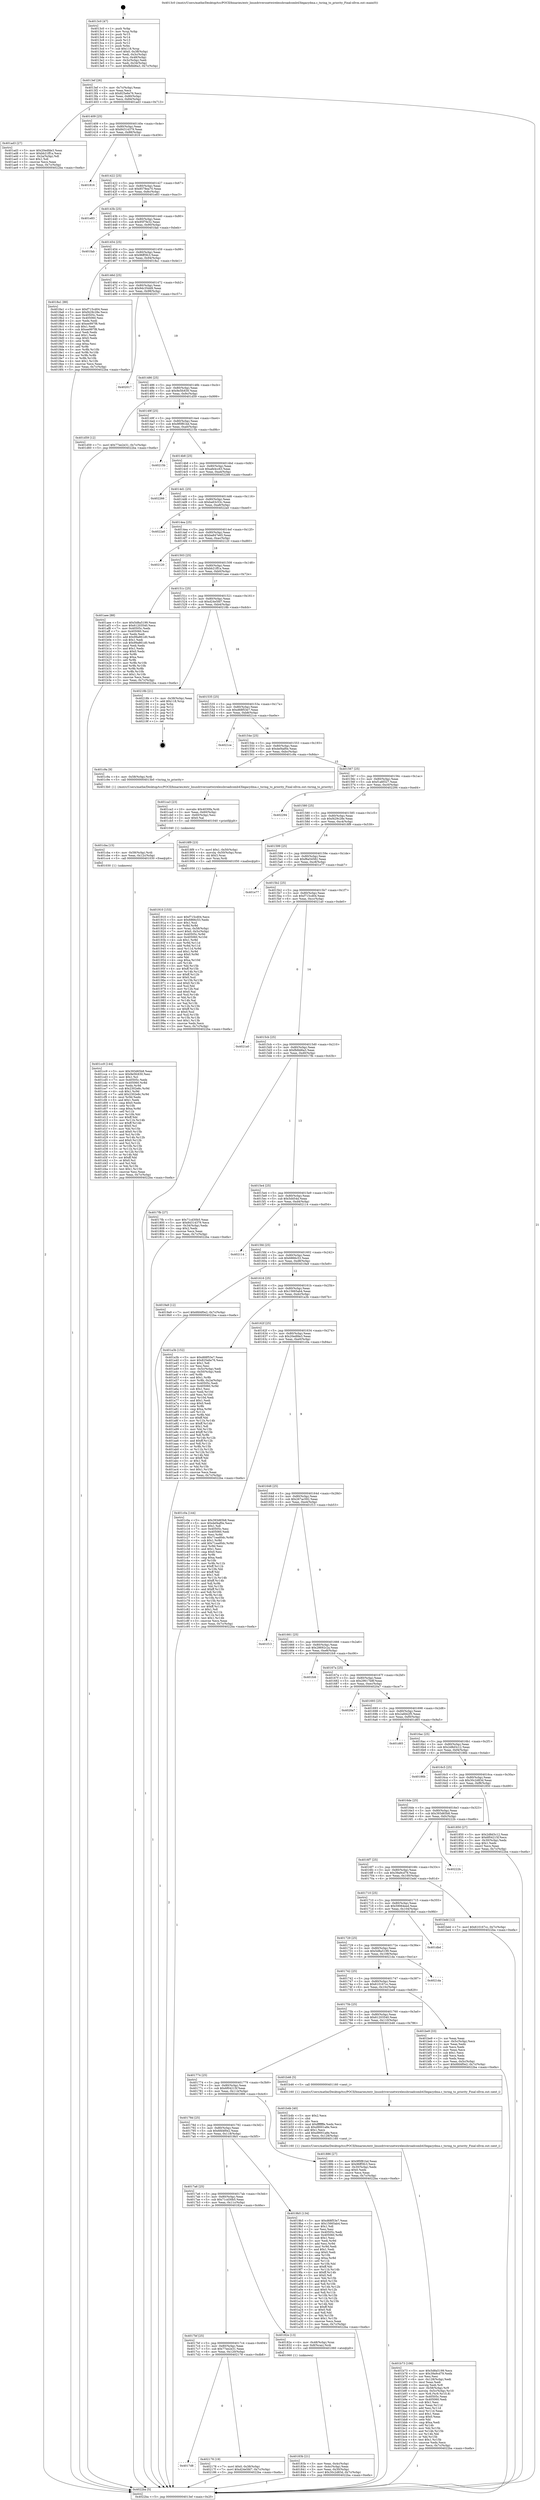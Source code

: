 digraph "0x4013c0" {
  label = "0x4013c0 (/mnt/c/Users/mathe/Desktop/tcc/POCII/binaries/extr_linuxdriversnetwirelessbroadcomb43legacydma.c_txring_to_priority_Final-ollvm.out::main(0))"
  labelloc = "t"
  node[shape=record]

  Entry [label="",width=0.3,height=0.3,shape=circle,fillcolor=black,style=filled]
  "0x4013ef" [label="{
     0x4013ef [26]\l
     | [instrs]\l
     &nbsp;&nbsp;0x4013ef \<+3\>: mov -0x7c(%rbp),%eax\l
     &nbsp;&nbsp;0x4013f2 \<+2\>: mov %eax,%ecx\l
     &nbsp;&nbsp;0x4013f4 \<+6\>: sub $0x825e6e76,%ecx\l
     &nbsp;&nbsp;0x4013fa \<+3\>: mov %eax,-0x80(%rbp)\l
     &nbsp;&nbsp;0x4013fd \<+6\>: mov %ecx,-0x84(%rbp)\l
     &nbsp;&nbsp;0x401403 \<+6\>: je 0000000000401ad3 \<main+0x713\>\l
  }"]
  "0x401ad3" [label="{
     0x401ad3 [27]\l
     | [instrs]\l
     &nbsp;&nbsp;0x401ad3 \<+5\>: mov $0x20edfde3,%eax\l
     &nbsp;&nbsp;0x401ad8 \<+5\>: mov $0xbb21ff1a,%ecx\l
     &nbsp;&nbsp;0x401add \<+3\>: mov -0x2a(%rbp),%dl\l
     &nbsp;&nbsp;0x401ae0 \<+3\>: test $0x1,%dl\l
     &nbsp;&nbsp;0x401ae3 \<+3\>: cmovne %ecx,%eax\l
     &nbsp;&nbsp;0x401ae6 \<+3\>: mov %eax,-0x7c(%rbp)\l
     &nbsp;&nbsp;0x401ae9 \<+5\>: jmp 00000000004022ba \<main+0xefa\>\l
  }"]
  "0x401409" [label="{
     0x401409 [25]\l
     | [instrs]\l
     &nbsp;&nbsp;0x401409 \<+5\>: jmp 000000000040140e \<main+0x4e\>\l
     &nbsp;&nbsp;0x40140e \<+3\>: mov -0x80(%rbp),%eax\l
     &nbsp;&nbsp;0x401411 \<+5\>: sub $0x84314379,%eax\l
     &nbsp;&nbsp;0x401416 \<+6\>: mov %eax,-0x88(%rbp)\l
     &nbsp;&nbsp;0x40141c \<+6\>: je 0000000000401816 \<main+0x456\>\l
  }"]
  Exit [label="",width=0.3,height=0.3,shape=circle,fillcolor=black,style=filled,peripheries=2]
  "0x401816" [label="{
     0x401816\l
  }", style=dashed]
  "0x401422" [label="{
     0x401422 [25]\l
     | [instrs]\l
     &nbsp;&nbsp;0x401422 \<+5\>: jmp 0000000000401427 \<main+0x67\>\l
     &nbsp;&nbsp;0x401427 \<+3\>: mov -0x80(%rbp),%eax\l
     &nbsp;&nbsp;0x40142a \<+5\>: sub $0x8578ea70,%eax\l
     &nbsp;&nbsp;0x40142f \<+6\>: mov %eax,-0x8c(%rbp)\l
     &nbsp;&nbsp;0x401435 \<+6\>: je 0000000000401e83 \<main+0xac3\>\l
  }"]
  "0x4017d8" [label="{
     0x4017d8\l
  }", style=dashed]
  "0x401e83" [label="{
     0x401e83\l
  }", style=dashed]
  "0x40143b" [label="{
     0x40143b [25]\l
     | [instrs]\l
     &nbsp;&nbsp;0x40143b \<+5\>: jmp 0000000000401440 \<main+0x80\>\l
     &nbsp;&nbsp;0x401440 \<+3\>: mov -0x80(%rbp),%eax\l
     &nbsp;&nbsp;0x401443 \<+5\>: sub $0x95f7fe32,%eax\l
     &nbsp;&nbsp;0x401448 \<+6\>: mov %eax,-0x90(%rbp)\l
     &nbsp;&nbsp;0x40144e \<+6\>: je 0000000000401fab \<main+0xbeb\>\l
  }"]
  "0x402178" [label="{
     0x402178 [19]\l
     | [instrs]\l
     &nbsp;&nbsp;0x402178 \<+7\>: movl $0x0,-0x38(%rbp)\l
     &nbsp;&nbsp;0x40217f \<+7\>: movl $0xd24e5fd7,-0x7c(%rbp)\l
     &nbsp;&nbsp;0x402186 \<+5\>: jmp 00000000004022ba \<main+0xefa\>\l
  }"]
  "0x401fab" [label="{
     0x401fab\l
  }", style=dashed]
  "0x401454" [label="{
     0x401454 [25]\l
     | [instrs]\l
     &nbsp;&nbsp;0x401454 \<+5\>: jmp 0000000000401459 \<main+0x99\>\l
     &nbsp;&nbsp;0x401459 \<+3\>: mov -0x80(%rbp),%eax\l
     &nbsp;&nbsp;0x40145c \<+5\>: sub $0x96ff3fc3,%eax\l
     &nbsp;&nbsp;0x401461 \<+6\>: mov %eax,-0x94(%rbp)\l
     &nbsp;&nbsp;0x401467 \<+6\>: je 00000000004018a1 \<main+0x4e1\>\l
  }"]
  "0x401cc9" [label="{
     0x401cc9 [144]\l
     | [instrs]\l
     &nbsp;&nbsp;0x401cc9 \<+5\>: mov $0x393d65b8,%eax\l
     &nbsp;&nbsp;0x401cce \<+5\>: mov $0x9e5fc630,%esi\l
     &nbsp;&nbsp;0x401cd3 \<+2\>: mov $0x1,%cl\l
     &nbsp;&nbsp;0x401cd5 \<+7\>: mov 0x40505c,%edx\l
     &nbsp;&nbsp;0x401cdc \<+8\>: mov 0x405060,%r8d\l
     &nbsp;&nbsp;0x401ce4 \<+3\>: mov %edx,%r9d\l
     &nbsp;&nbsp;0x401ce7 \<+7\>: sub $0x2302e8c,%r9d\l
     &nbsp;&nbsp;0x401cee \<+4\>: sub $0x1,%r9d\l
     &nbsp;&nbsp;0x401cf2 \<+7\>: add $0x2302e8c,%r9d\l
     &nbsp;&nbsp;0x401cf9 \<+4\>: imul %r9d,%edx\l
     &nbsp;&nbsp;0x401cfd \<+3\>: and $0x1,%edx\l
     &nbsp;&nbsp;0x401d00 \<+3\>: cmp $0x0,%edx\l
     &nbsp;&nbsp;0x401d03 \<+4\>: sete %r10b\l
     &nbsp;&nbsp;0x401d07 \<+4\>: cmp $0xa,%r8d\l
     &nbsp;&nbsp;0x401d0b \<+4\>: setl %r11b\l
     &nbsp;&nbsp;0x401d0f \<+3\>: mov %r10b,%bl\l
     &nbsp;&nbsp;0x401d12 \<+3\>: xor $0xff,%bl\l
     &nbsp;&nbsp;0x401d15 \<+3\>: mov %r11b,%r14b\l
     &nbsp;&nbsp;0x401d18 \<+4\>: xor $0xff,%r14b\l
     &nbsp;&nbsp;0x401d1c \<+3\>: xor $0x0,%cl\l
     &nbsp;&nbsp;0x401d1f \<+3\>: mov %bl,%r15b\l
     &nbsp;&nbsp;0x401d22 \<+4\>: and $0x0,%r15b\l
     &nbsp;&nbsp;0x401d26 \<+3\>: and %cl,%r10b\l
     &nbsp;&nbsp;0x401d29 \<+3\>: mov %r14b,%r12b\l
     &nbsp;&nbsp;0x401d2c \<+4\>: and $0x0,%r12b\l
     &nbsp;&nbsp;0x401d30 \<+3\>: and %cl,%r11b\l
     &nbsp;&nbsp;0x401d33 \<+3\>: or %r10b,%r15b\l
     &nbsp;&nbsp;0x401d36 \<+3\>: or %r11b,%r12b\l
     &nbsp;&nbsp;0x401d39 \<+3\>: xor %r12b,%r15b\l
     &nbsp;&nbsp;0x401d3c \<+3\>: or %r14b,%bl\l
     &nbsp;&nbsp;0x401d3f \<+3\>: xor $0xff,%bl\l
     &nbsp;&nbsp;0x401d42 \<+3\>: or $0x0,%cl\l
     &nbsp;&nbsp;0x401d45 \<+2\>: and %cl,%bl\l
     &nbsp;&nbsp;0x401d47 \<+3\>: or %bl,%r15b\l
     &nbsp;&nbsp;0x401d4a \<+4\>: test $0x1,%r15b\l
     &nbsp;&nbsp;0x401d4e \<+3\>: cmovne %esi,%eax\l
     &nbsp;&nbsp;0x401d51 \<+3\>: mov %eax,-0x7c(%rbp)\l
     &nbsp;&nbsp;0x401d54 \<+5\>: jmp 00000000004022ba \<main+0xefa\>\l
  }"]
  "0x4018a1" [label="{
     0x4018a1 [88]\l
     | [instrs]\l
     &nbsp;&nbsp;0x4018a1 \<+5\>: mov $0xf715cd04,%eax\l
     &nbsp;&nbsp;0x4018a6 \<+5\>: mov $0xf429c28e,%ecx\l
     &nbsp;&nbsp;0x4018ab \<+7\>: mov 0x40505c,%edx\l
     &nbsp;&nbsp;0x4018b2 \<+7\>: mov 0x405060,%esi\l
     &nbsp;&nbsp;0x4018b9 \<+2\>: mov %edx,%edi\l
     &nbsp;&nbsp;0x4018bb \<+6\>: add $0xee997f8,%edi\l
     &nbsp;&nbsp;0x4018c1 \<+3\>: sub $0x1,%edi\l
     &nbsp;&nbsp;0x4018c4 \<+6\>: sub $0xee997f8,%edi\l
     &nbsp;&nbsp;0x4018ca \<+3\>: imul %edi,%edx\l
     &nbsp;&nbsp;0x4018cd \<+3\>: and $0x1,%edx\l
     &nbsp;&nbsp;0x4018d0 \<+3\>: cmp $0x0,%edx\l
     &nbsp;&nbsp;0x4018d3 \<+4\>: sete %r8b\l
     &nbsp;&nbsp;0x4018d7 \<+3\>: cmp $0xa,%esi\l
     &nbsp;&nbsp;0x4018da \<+4\>: setl %r9b\l
     &nbsp;&nbsp;0x4018de \<+3\>: mov %r8b,%r10b\l
     &nbsp;&nbsp;0x4018e1 \<+3\>: and %r9b,%r10b\l
     &nbsp;&nbsp;0x4018e4 \<+3\>: xor %r9b,%r8b\l
     &nbsp;&nbsp;0x4018e7 \<+3\>: or %r8b,%r10b\l
     &nbsp;&nbsp;0x4018ea \<+4\>: test $0x1,%r10b\l
     &nbsp;&nbsp;0x4018ee \<+3\>: cmovne %ecx,%eax\l
     &nbsp;&nbsp;0x4018f1 \<+3\>: mov %eax,-0x7c(%rbp)\l
     &nbsp;&nbsp;0x4018f4 \<+5\>: jmp 00000000004022ba \<main+0xefa\>\l
  }"]
  "0x40146d" [label="{
     0x40146d [25]\l
     | [instrs]\l
     &nbsp;&nbsp;0x40146d \<+5\>: jmp 0000000000401472 \<main+0xb2\>\l
     &nbsp;&nbsp;0x401472 \<+3\>: mov -0x80(%rbp),%eax\l
     &nbsp;&nbsp;0x401475 \<+5\>: sub $0x9dc35dd9,%eax\l
     &nbsp;&nbsp;0x40147a \<+6\>: mov %eax,-0x98(%rbp)\l
     &nbsp;&nbsp;0x401480 \<+6\>: je 0000000000402017 \<main+0xc57\>\l
  }"]
  "0x401cba" [label="{
     0x401cba [15]\l
     | [instrs]\l
     &nbsp;&nbsp;0x401cba \<+4\>: mov -0x58(%rbp),%rdi\l
     &nbsp;&nbsp;0x401cbe \<+6\>: mov %eax,-0x12c(%rbp)\l
     &nbsp;&nbsp;0x401cc4 \<+5\>: call 0000000000401030 \<free@plt\>\l
     | [calls]\l
     &nbsp;&nbsp;0x401030 \{1\} (unknown)\l
  }"]
  "0x402017" [label="{
     0x402017\l
  }", style=dashed]
  "0x401486" [label="{
     0x401486 [25]\l
     | [instrs]\l
     &nbsp;&nbsp;0x401486 \<+5\>: jmp 000000000040148b \<main+0xcb\>\l
     &nbsp;&nbsp;0x40148b \<+3\>: mov -0x80(%rbp),%eax\l
     &nbsp;&nbsp;0x40148e \<+5\>: sub $0x9e5fc630,%eax\l
     &nbsp;&nbsp;0x401493 \<+6\>: mov %eax,-0x9c(%rbp)\l
     &nbsp;&nbsp;0x401499 \<+6\>: je 0000000000401d59 \<main+0x999\>\l
  }"]
  "0x401ca3" [label="{
     0x401ca3 [23]\l
     | [instrs]\l
     &nbsp;&nbsp;0x401ca3 \<+10\>: movabs $0x4030fa,%rdi\l
     &nbsp;&nbsp;0x401cad \<+3\>: mov %eax,-0x60(%rbp)\l
     &nbsp;&nbsp;0x401cb0 \<+3\>: mov -0x60(%rbp),%esi\l
     &nbsp;&nbsp;0x401cb3 \<+2\>: mov $0x0,%al\l
     &nbsp;&nbsp;0x401cb5 \<+5\>: call 0000000000401040 \<printf@plt\>\l
     | [calls]\l
     &nbsp;&nbsp;0x401040 \{1\} (unknown)\l
  }"]
  "0x401d59" [label="{
     0x401d59 [12]\l
     | [instrs]\l
     &nbsp;&nbsp;0x401d59 \<+7\>: movl $0x77ee2e31,-0x7c(%rbp)\l
     &nbsp;&nbsp;0x401d60 \<+5\>: jmp 00000000004022ba \<main+0xefa\>\l
  }"]
  "0x40149f" [label="{
     0x40149f [25]\l
     | [instrs]\l
     &nbsp;&nbsp;0x40149f \<+5\>: jmp 00000000004014a4 \<main+0xe4\>\l
     &nbsp;&nbsp;0x4014a4 \<+3\>: mov -0x80(%rbp),%eax\l
     &nbsp;&nbsp;0x4014a7 \<+5\>: sub $0x9f0f81bd,%eax\l
     &nbsp;&nbsp;0x4014ac \<+6\>: mov %eax,-0xa0(%rbp)\l
     &nbsp;&nbsp;0x4014b2 \<+6\>: je 000000000040215b \<main+0xd9b\>\l
  }"]
  "0x401b73" [label="{
     0x401b73 [106]\l
     | [instrs]\l
     &nbsp;&nbsp;0x401b73 \<+5\>: mov $0x5d8a5199,%ecx\l
     &nbsp;&nbsp;0x401b78 \<+5\>: mov $0x39a9cd79,%edx\l
     &nbsp;&nbsp;0x401b7d \<+2\>: xor %esi,%esi\l
     &nbsp;&nbsp;0x401b7f \<+6\>: mov -0x128(%rbp),%edi\l
     &nbsp;&nbsp;0x401b85 \<+3\>: imul %eax,%edi\l
     &nbsp;&nbsp;0x401b88 \<+3\>: movslq %edi,%r8\l
     &nbsp;&nbsp;0x401b8b \<+4\>: mov -0x58(%rbp),%r9\l
     &nbsp;&nbsp;0x401b8f \<+4\>: movslq -0x5c(%rbp),%r10\l
     &nbsp;&nbsp;0x401b93 \<+4\>: mov %r8,(%r9,%r10,8)\l
     &nbsp;&nbsp;0x401b97 \<+7\>: mov 0x40505c,%eax\l
     &nbsp;&nbsp;0x401b9e \<+7\>: mov 0x405060,%edi\l
     &nbsp;&nbsp;0x401ba5 \<+3\>: sub $0x1,%esi\l
     &nbsp;&nbsp;0x401ba8 \<+3\>: mov %eax,%r11d\l
     &nbsp;&nbsp;0x401bab \<+3\>: add %esi,%r11d\l
     &nbsp;&nbsp;0x401bae \<+4\>: imul %r11d,%eax\l
     &nbsp;&nbsp;0x401bb2 \<+3\>: and $0x1,%eax\l
     &nbsp;&nbsp;0x401bb5 \<+3\>: cmp $0x0,%eax\l
     &nbsp;&nbsp;0x401bb8 \<+3\>: sete %bl\l
     &nbsp;&nbsp;0x401bbb \<+3\>: cmp $0xa,%edi\l
     &nbsp;&nbsp;0x401bbe \<+4\>: setl %r14b\l
     &nbsp;&nbsp;0x401bc2 \<+3\>: mov %bl,%r15b\l
     &nbsp;&nbsp;0x401bc5 \<+3\>: and %r14b,%r15b\l
     &nbsp;&nbsp;0x401bc8 \<+3\>: xor %r14b,%bl\l
     &nbsp;&nbsp;0x401bcb \<+3\>: or %bl,%r15b\l
     &nbsp;&nbsp;0x401bce \<+4\>: test $0x1,%r15b\l
     &nbsp;&nbsp;0x401bd2 \<+3\>: cmovne %edx,%ecx\l
     &nbsp;&nbsp;0x401bd5 \<+3\>: mov %ecx,-0x7c(%rbp)\l
     &nbsp;&nbsp;0x401bd8 \<+5\>: jmp 00000000004022ba \<main+0xefa\>\l
  }"]
  "0x40215b" [label="{
     0x40215b\l
  }", style=dashed]
  "0x4014b8" [label="{
     0x4014b8 [25]\l
     | [instrs]\l
     &nbsp;&nbsp;0x4014b8 \<+5\>: jmp 00000000004014bd \<main+0xfd\>\l
     &nbsp;&nbsp;0x4014bd \<+3\>: mov -0x80(%rbp),%eax\l
     &nbsp;&nbsp;0x4014c0 \<+5\>: sub $0xafe4cc63,%eax\l
     &nbsp;&nbsp;0x4014c5 \<+6\>: mov %eax,-0xa4(%rbp)\l
     &nbsp;&nbsp;0x4014cb \<+6\>: je 0000000000402266 \<main+0xea6\>\l
  }"]
  "0x401b4b" [label="{
     0x401b4b [40]\l
     | [instrs]\l
     &nbsp;&nbsp;0x401b4b \<+5\>: mov $0x2,%ecx\l
     &nbsp;&nbsp;0x401b50 \<+1\>: cltd\l
     &nbsp;&nbsp;0x401b51 \<+2\>: idiv %ecx\l
     &nbsp;&nbsp;0x401b53 \<+6\>: imul $0xfffffffe,%edx,%ecx\l
     &nbsp;&nbsp;0x401b59 \<+6\>: sub $0xd9001a8e,%ecx\l
     &nbsp;&nbsp;0x401b5f \<+3\>: add $0x1,%ecx\l
     &nbsp;&nbsp;0x401b62 \<+6\>: add $0xd9001a8e,%ecx\l
     &nbsp;&nbsp;0x401b68 \<+6\>: mov %ecx,-0x128(%rbp)\l
     &nbsp;&nbsp;0x401b6e \<+5\>: call 0000000000401160 \<next_i\>\l
     | [calls]\l
     &nbsp;&nbsp;0x401160 \{1\} (/mnt/c/Users/mathe/Desktop/tcc/POCII/binaries/extr_linuxdriversnetwirelessbroadcomb43legacydma.c_txring_to_priority_Final-ollvm.out::next_i)\l
  }"]
  "0x402266" [label="{
     0x402266\l
  }", style=dashed]
  "0x4014d1" [label="{
     0x4014d1 [25]\l
     | [instrs]\l
     &nbsp;&nbsp;0x4014d1 \<+5\>: jmp 00000000004014d6 \<main+0x116\>\l
     &nbsp;&nbsp;0x4014d6 \<+3\>: mov -0x80(%rbp),%eax\l
     &nbsp;&nbsp;0x4014d9 \<+5\>: sub $0xba63c53c,%eax\l
     &nbsp;&nbsp;0x4014de \<+6\>: mov %eax,-0xa8(%rbp)\l
     &nbsp;&nbsp;0x4014e4 \<+6\>: je 00000000004022a0 \<main+0xee0\>\l
  }"]
  "0x401910" [label="{
     0x401910 [153]\l
     | [instrs]\l
     &nbsp;&nbsp;0x401910 \<+5\>: mov $0xf715cd04,%ecx\l
     &nbsp;&nbsp;0x401915 \<+5\>: mov $0x6866c53,%edx\l
     &nbsp;&nbsp;0x40191a \<+3\>: mov $0x1,%sil\l
     &nbsp;&nbsp;0x40191d \<+3\>: xor %r8d,%r8d\l
     &nbsp;&nbsp;0x401920 \<+4\>: mov %rax,-0x58(%rbp)\l
     &nbsp;&nbsp;0x401924 \<+7\>: movl $0x0,-0x5c(%rbp)\l
     &nbsp;&nbsp;0x40192b \<+8\>: mov 0x40505c,%r9d\l
     &nbsp;&nbsp;0x401933 \<+8\>: mov 0x405060,%r10d\l
     &nbsp;&nbsp;0x40193b \<+4\>: sub $0x1,%r8d\l
     &nbsp;&nbsp;0x40193f \<+3\>: mov %r9d,%r11d\l
     &nbsp;&nbsp;0x401942 \<+3\>: add %r8d,%r11d\l
     &nbsp;&nbsp;0x401945 \<+4\>: imul %r11d,%r9d\l
     &nbsp;&nbsp;0x401949 \<+4\>: and $0x1,%r9d\l
     &nbsp;&nbsp;0x40194d \<+4\>: cmp $0x0,%r9d\l
     &nbsp;&nbsp;0x401951 \<+3\>: sete %bl\l
     &nbsp;&nbsp;0x401954 \<+4\>: cmp $0xa,%r10d\l
     &nbsp;&nbsp;0x401958 \<+4\>: setl %r14b\l
     &nbsp;&nbsp;0x40195c \<+3\>: mov %bl,%r15b\l
     &nbsp;&nbsp;0x40195f \<+4\>: xor $0xff,%r15b\l
     &nbsp;&nbsp;0x401963 \<+3\>: mov %r14b,%r12b\l
     &nbsp;&nbsp;0x401966 \<+4\>: xor $0xff,%r12b\l
     &nbsp;&nbsp;0x40196a \<+4\>: xor $0x0,%sil\l
     &nbsp;&nbsp;0x40196e \<+3\>: mov %r15b,%r13b\l
     &nbsp;&nbsp;0x401971 \<+4\>: and $0x0,%r13b\l
     &nbsp;&nbsp;0x401975 \<+3\>: and %sil,%bl\l
     &nbsp;&nbsp;0x401978 \<+3\>: mov %r12b,%al\l
     &nbsp;&nbsp;0x40197b \<+2\>: and $0x0,%al\l
     &nbsp;&nbsp;0x40197d \<+3\>: and %sil,%r14b\l
     &nbsp;&nbsp;0x401980 \<+3\>: or %bl,%r13b\l
     &nbsp;&nbsp;0x401983 \<+3\>: or %r14b,%al\l
     &nbsp;&nbsp;0x401986 \<+3\>: xor %al,%r13b\l
     &nbsp;&nbsp;0x401989 \<+3\>: or %r12b,%r15b\l
     &nbsp;&nbsp;0x40198c \<+4\>: xor $0xff,%r15b\l
     &nbsp;&nbsp;0x401990 \<+4\>: or $0x0,%sil\l
     &nbsp;&nbsp;0x401994 \<+3\>: and %sil,%r15b\l
     &nbsp;&nbsp;0x401997 \<+3\>: or %r15b,%r13b\l
     &nbsp;&nbsp;0x40199a \<+4\>: test $0x1,%r13b\l
     &nbsp;&nbsp;0x40199e \<+3\>: cmovne %edx,%ecx\l
     &nbsp;&nbsp;0x4019a1 \<+3\>: mov %ecx,-0x7c(%rbp)\l
     &nbsp;&nbsp;0x4019a4 \<+5\>: jmp 00000000004022ba \<main+0xefa\>\l
  }"]
  "0x4022a0" [label="{
     0x4022a0\l
  }", style=dashed]
  "0x4014ea" [label="{
     0x4014ea [25]\l
     | [instrs]\l
     &nbsp;&nbsp;0x4014ea \<+5\>: jmp 00000000004014ef \<main+0x12f\>\l
     &nbsp;&nbsp;0x4014ef \<+3\>: mov -0x80(%rbp),%eax\l
     &nbsp;&nbsp;0x4014f2 \<+5\>: sub $0xba847e65,%eax\l
     &nbsp;&nbsp;0x4014f7 \<+6\>: mov %eax,-0xac(%rbp)\l
     &nbsp;&nbsp;0x4014fd \<+6\>: je 0000000000402120 \<main+0xd60\>\l
  }"]
  "0x40183b" [label="{
     0x40183b [21]\l
     | [instrs]\l
     &nbsp;&nbsp;0x40183b \<+3\>: mov %eax,-0x4c(%rbp)\l
     &nbsp;&nbsp;0x40183e \<+3\>: mov -0x4c(%rbp),%eax\l
     &nbsp;&nbsp;0x401841 \<+3\>: mov %eax,-0x30(%rbp)\l
     &nbsp;&nbsp;0x401844 \<+7\>: movl $0x30c2d83d,-0x7c(%rbp)\l
     &nbsp;&nbsp;0x40184b \<+5\>: jmp 00000000004022ba \<main+0xefa\>\l
  }"]
  "0x402120" [label="{
     0x402120\l
  }", style=dashed]
  "0x401503" [label="{
     0x401503 [25]\l
     | [instrs]\l
     &nbsp;&nbsp;0x401503 \<+5\>: jmp 0000000000401508 \<main+0x148\>\l
     &nbsp;&nbsp;0x401508 \<+3\>: mov -0x80(%rbp),%eax\l
     &nbsp;&nbsp;0x40150b \<+5\>: sub $0xbb21ff1a,%eax\l
     &nbsp;&nbsp;0x401510 \<+6\>: mov %eax,-0xb0(%rbp)\l
     &nbsp;&nbsp;0x401516 \<+6\>: je 0000000000401aee \<main+0x72e\>\l
  }"]
  "0x4017bf" [label="{
     0x4017bf [25]\l
     | [instrs]\l
     &nbsp;&nbsp;0x4017bf \<+5\>: jmp 00000000004017c4 \<main+0x404\>\l
     &nbsp;&nbsp;0x4017c4 \<+3\>: mov -0x80(%rbp),%eax\l
     &nbsp;&nbsp;0x4017c7 \<+5\>: sub $0x77ee2e31,%eax\l
     &nbsp;&nbsp;0x4017cc \<+6\>: mov %eax,-0x120(%rbp)\l
     &nbsp;&nbsp;0x4017d2 \<+6\>: je 0000000000402178 \<main+0xdb8\>\l
  }"]
  "0x401aee" [label="{
     0x401aee [88]\l
     | [instrs]\l
     &nbsp;&nbsp;0x401aee \<+5\>: mov $0x5d8a5199,%eax\l
     &nbsp;&nbsp;0x401af3 \<+5\>: mov $0x61203540,%ecx\l
     &nbsp;&nbsp;0x401af8 \<+7\>: mov 0x40505c,%edx\l
     &nbsp;&nbsp;0x401aff \<+7\>: mov 0x405060,%esi\l
     &nbsp;&nbsp;0x401b06 \<+2\>: mov %edx,%edi\l
     &nbsp;&nbsp;0x401b08 \<+6\>: add $0x99a861d0,%edi\l
     &nbsp;&nbsp;0x401b0e \<+3\>: sub $0x1,%edi\l
     &nbsp;&nbsp;0x401b11 \<+6\>: sub $0x99a861d0,%edi\l
     &nbsp;&nbsp;0x401b17 \<+3\>: imul %edi,%edx\l
     &nbsp;&nbsp;0x401b1a \<+3\>: and $0x1,%edx\l
     &nbsp;&nbsp;0x401b1d \<+3\>: cmp $0x0,%edx\l
     &nbsp;&nbsp;0x401b20 \<+4\>: sete %r8b\l
     &nbsp;&nbsp;0x401b24 \<+3\>: cmp $0xa,%esi\l
     &nbsp;&nbsp;0x401b27 \<+4\>: setl %r9b\l
     &nbsp;&nbsp;0x401b2b \<+3\>: mov %r8b,%r10b\l
     &nbsp;&nbsp;0x401b2e \<+3\>: and %r9b,%r10b\l
     &nbsp;&nbsp;0x401b31 \<+3\>: xor %r9b,%r8b\l
     &nbsp;&nbsp;0x401b34 \<+3\>: or %r8b,%r10b\l
     &nbsp;&nbsp;0x401b37 \<+4\>: test $0x1,%r10b\l
     &nbsp;&nbsp;0x401b3b \<+3\>: cmovne %ecx,%eax\l
     &nbsp;&nbsp;0x401b3e \<+3\>: mov %eax,-0x7c(%rbp)\l
     &nbsp;&nbsp;0x401b41 \<+5\>: jmp 00000000004022ba \<main+0xefa\>\l
  }"]
  "0x40151c" [label="{
     0x40151c [25]\l
     | [instrs]\l
     &nbsp;&nbsp;0x40151c \<+5\>: jmp 0000000000401521 \<main+0x161\>\l
     &nbsp;&nbsp;0x401521 \<+3\>: mov -0x80(%rbp),%eax\l
     &nbsp;&nbsp;0x401524 \<+5\>: sub $0xd24e5fd7,%eax\l
     &nbsp;&nbsp;0x401529 \<+6\>: mov %eax,-0xb4(%rbp)\l
     &nbsp;&nbsp;0x40152f \<+6\>: je 000000000040218b \<main+0xdcb\>\l
  }"]
  "0x40182e" [label="{
     0x40182e [13]\l
     | [instrs]\l
     &nbsp;&nbsp;0x40182e \<+4\>: mov -0x48(%rbp),%rax\l
     &nbsp;&nbsp;0x401832 \<+4\>: mov 0x8(%rax),%rdi\l
     &nbsp;&nbsp;0x401836 \<+5\>: call 0000000000401060 \<atoi@plt\>\l
     | [calls]\l
     &nbsp;&nbsp;0x401060 \{1\} (unknown)\l
  }"]
  "0x40218b" [label="{
     0x40218b [21]\l
     | [instrs]\l
     &nbsp;&nbsp;0x40218b \<+3\>: mov -0x38(%rbp),%eax\l
     &nbsp;&nbsp;0x40218e \<+7\>: add $0x118,%rsp\l
     &nbsp;&nbsp;0x402195 \<+1\>: pop %rbx\l
     &nbsp;&nbsp;0x402196 \<+2\>: pop %r12\l
     &nbsp;&nbsp;0x402198 \<+2\>: pop %r13\l
     &nbsp;&nbsp;0x40219a \<+2\>: pop %r14\l
     &nbsp;&nbsp;0x40219c \<+2\>: pop %r15\l
     &nbsp;&nbsp;0x40219e \<+1\>: pop %rbp\l
     &nbsp;&nbsp;0x40219f \<+1\>: ret\l
  }"]
  "0x401535" [label="{
     0x401535 [25]\l
     | [instrs]\l
     &nbsp;&nbsp;0x401535 \<+5\>: jmp 000000000040153a \<main+0x17a\>\l
     &nbsp;&nbsp;0x40153a \<+3\>: mov -0x80(%rbp),%eax\l
     &nbsp;&nbsp;0x40153d \<+5\>: sub $0xd68f53e7,%eax\l
     &nbsp;&nbsp;0x401542 \<+6\>: mov %eax,-0xb8(%rbp)\l
     &nbsp;&nbsp;0x401548 \<+6\>: je 00000000004021ce \<main+0xe0e\>\l
  }"]
  "0x4017a6" [label="{
     0x4017a6 [25]\l
     | [instrs]\l
     &nbsp;&nbsp;0x4017a6 \<+5\>: jmp 00000000004017ab \<main+0x3eb\>\l
     &nbsp;&nbsp;0x4017ab \<+3\>: mov -0x80(%rbp),%eax\l
     &nbsp;&nbsp;0x4017ae \<+5\>: sub $0x71cd30b5,%eax\l
     &nbsp;&nbsp;0x4017b3 \<+6\>: mov %eax,-0x11c(%rbp)\l
     &nbsp;&nbsp;0x4017b9 \<+6\>: je 000000000040182e \<main+0x46e\>\l
  }"]
  "0x4021ce" [label="{
     0x4021ce\l
  }", style=dashed]
  "0x40154e" [label="{
     0x40154e [25]\l
     | [instrs]\l
     &nbsp;&nbsp;0x40154e \<+5\>: jmp 0000000000401553 \<main+0x193\>\l
     &nbsp;&nbsp;0x401553 \<+3\>: mov -0x80(%rbp),%eax\l
     &nbsp;&nbsp;0x401556 \<+5\>: sub $0xdef4af0e,%eax\l
     &nbsp;&nbsp;0x40155b \<+6\>: mov %eax,-0xbc(%rbp)\l
     &nbsp;&nbsp;0x401561 \<+6\>: je 0000000000401c9a \<main+0x8da\>\l
  }"]
  "0x4019b5" [label="{
     0x4019b5 [134]\l
     | [instrs]\l
     &nbsp;&nbsp;0x4019b5 \<+5\>: mov $0xd68f53e7,%eax\l
     &nbsp;&nbsp;0x4019ba \<+5\>: mov $0x15665ab4,%ecx\l
     &nbsp;&nbsp;0x4019bf \<+2\>: mov $0x1,%dl\l
     &nbsp;&nbsp;0x4019c1 \<+2\>: xor %esi,%esi\l
     &nbsp;&nbsp;0x4019c3 \<+7\>: mov 0x40505c,%edi\l
     &nbsp;&nbsp;0x4019ca \<+8\>: mov 0x405060,%r8d\l
     &nbsp;&nbsp;0x4019d2 \<+3\>: sub $0x1,%esi\l
     &nbsp;&nbsp;0x4019d5 \<+3\>: mov %edi,%r9d\l
     &nbsp;&nbsp;0x4019d8 \<+3\>: add %esi,%r9d\l
     &nbsp;&nbsp;0x4019db \<+4\>: imul %r9d,%edi\l
     &nbsp;&nbsp;0x4019df \<+3\>: and $0x1,%edi\l
     &nbsp;&nbsp;0x4019e2 \<+3\>: cmp $0x0,%edi\l
     &nbsp;&nbsp;0x4019e5 \<+4\>: sete %r10b\l
     &nbsp;&nbsp;0x4019e9 \<+4\>: cmp $0xa,%r8d\l
     &nbsp;&nbsp;0x4019ed \<+4\>: setl %r11b\l
     &nbsp;&nbsp;0x4019f1 \<+3\>: mov %r10b,%bl\l
     &nbsp;&nbsp;0x4019f4 \<+3\>: xor $0xff,%bl\l
     &nbsp;&nbsp;0x4019f7 \<+3\>: mov %r11b,%r14b\l
     &nbsp;&nbsp;0x4019fa \<+4\>: xor $0xff,%r14b\l
     &nbsp;&nbsp;0x4019fe \<+3\>: xor $0x0,%dl\l
     &nbsp;&nbsp;0x401a01 \<+3\>: mov %bl,%r15b\l
     &nbsp;&nbsp;0x401a04 \<+4\>: and $0x0,%r15b\l
     &nbsp;&nbsp;0x401a08 \<+3\>: and %dl,%r10b\l
     &nbsp;&nbsp;0x401a0b \<+3\>: mov %r14b,%r12b\l
     &nbsp;&nbsp;0x401a0e \<+4\>: and $0x0,%r12b\l
     &nbsp;&nbsp;0x401a12 \<+3\>: and %dl,%r11b\l
     &nbsp;&nbsp;0x401a15 \<+3\>: or %r10b,%r15b\l
     &nbsp;&nbsp;0x401a18 \<+3\>: or %r11b,%r12b\l
     &nbsp;&nbsp;0x401a1b \<+3\>: xor %r12b,%r15b\l
     &nbsp;&nbsp;0x401a1e \<+3\>: or %r14b,%bl\l
     &nbsp;&nbsp;0x401a21 \<+3\>: xor $0xff,%bl\l
     &nbsp;&nbsp;0x401a24 \<+3\>: or $0x0,%dl\l
     &nbsp;&nbsp;0x401a27 \<+2\>: and %dl,%bl\l
     &nbsp;&nbsp;0x401a29 \<+3\>: or %bl,%r15b\l
     &nbsp;&nbsp;0x401a2c \<+4\>: test $0x1,%r15b\l
     &nbsp;&nbsp;0x401a30 \<+3\>: cmovne %ecx,%eax\l
     &nbsp;&nbsp;0x401a33 \<+3\>: mov %eax,-0x7c(%rbp)\l
     &nbsp;&nbsp;0x401a36 \<+5\>: jmp 00000000004022ba \<main+0xefa\>\l
  }"]
  "0x401c9a" [label="{
     0x401c9a [9]\l
     | [instrs]\l
     &nbsp;&nbsp;0x401c9a \<+4\>: mov -0x58(%rbp),%rdi\l
     &nbsp;&nbsp;0x401c9e \<+5\>: call 00000000004013b0 \<txring_to_priority\>\l
     | [calls]\l
     &nbsp;&nbsp;0x4013b0 \{1\} (/mnt/c/Users/mathe/Desktop/tcc/POCII/binaries/extr_linuxdriversnetwirelessbroadcomb43legacydma.c_txring_to_priority_Final-ollvm.out::txring_to_priority)\l
  }"]
  "0x401567" [label="{
     0x401567 [25]\l
     | [instrs]\l
     &nbsp;&nbsp;0x401567 \<+5\>: jmp 000000000040156c \<main+0x1ac\>\l
     &nbsp;&nbsp;0x40156c \<+3\>: mov -0x80(%rbp),%eax\l
     &nbsp;&nbsp;0x40156f \<+5\>: sub $0xf1a6f327,%eax\l
     &nbsp;&nbsp;0x401574 \<+6\>: mov %eax,-0xc0(%rbp)\l
     &nbsp;&nbsp;0x40157a \<+6\>: je 0000000000402294 \<main+0xed4\>\l
  }"]
  "0x40178d" [label="{
     0x40178d [25]\l
     | [instrs]\l
     &nbsp;&nbsp;0x40178d \<+5\>: jmp 0000000000401792 \<main+0x3d2\>\l
     &nbsp;&nbsp;0x401792 \<+3\>: mov -0x80(%rbp),%eax\l
     &nbsp;&nbsp;0x401795 \<+5\>: sub $0x6fd4f0e2,%eax\l
     &nbsp;&nbsp;0x40179a \<+6\>: mov %eax,-0x118(%rbp)\l
     &nbsp;&nbsp;0x4017a0 \<+6\>: je 00000000004019b5 \<main+0x5f5\>\l
  }"]
  "0x402294" [label="{
     0x402294\l
  }", style=dashed]
  "0x401580" [label="{
     0x401580 [25]\l
     | [instrs]\l
     &nbsp;&nbsp;0x401580 \<+5\>: jmp 0000000000401585 \<main+0x1c5\>\l
     &nbsp;&nbsp;0x401585 \<+3\>: mov -0x80(%rbp),%eax\l
     &nbsp;&nbsp;0x401588 \<+5\>: sub $0xf429c28e,%eax\l
     &nbsp;&nbsp;0x40158d \<+6\>: mov %eax,-0xc4(%rbp)\l
     &nbsp;&nbsp;0x401593 \<+6\>: je 00000000004018f9 \<main+0x539\>\l
  }"]
  "0x401886" [label="{
     0x401886 [27]\l
     | [instrs]\l
     &nbsp;&nbsp;0x401886 \<+5\>: mov $0x9f0f81bd,%eax\l
     &nbsp;&nbsp;0x40188b \<+5\>: mov $0x96ff3fc3,%ecx\l
     &nbsp;&nbsp;0x401890 \<+3\>: mov -0x30(%rbp),%edx\l
     &nbsp;&nbsp;0x401893 \<+3\>: cmp $0x0,%edx\l
     &nbsp;&nbsp;0x401896 \<+3\>: cmove %ecx,%eax\l
     &nbsp;&nbsp;0x401899 \<+3\>: mov %eax,-0x7c(%rbp)\l
     &nbsp;&nbsp;0x40189c \<+5\>: jmp 00000000004022ba \<main+0xefa\>\l
  }"]
  "0x4018f9" [label="{
     0x4018f9 [23]\l
     | [instrs]\l
     &nbsp;&nbsp;0x4018f9 \<+7\>: movl $0x1,-0x50(%rbp)\l
     &nbsp;&nbsp;0x401900 \<+4\>: movslq -0x50(%rbp),%rax\l
     &nbsp;&nbsp;0x401904 \<+4\>: shl $0x3,%rax\l
     &nbsp;&nbsp;0x401908 \<+3\>: mov %rax,%rdi\l
     &nbsp;&nbsp;0x40190b \<+5\>: call 0000000000401050 \<malloc@plt\>\l
     | [calls]\l
     &nbsp;&nbsp;0x401050 \{1\} (unknown)\l
  }"]
  "0x401599" [label="{
     0x401599 [25]\l
     | [instrs]\l
     &nbsp;&nbsp;0x401599 \<+5\>: jmp 000000000040159e \<main+0x1de\>\l
     &nbsp;&nbsp;0x40159e \<+3\>: mov -0x80(%rbp),%eax\l
     &nbsp;&nbsp;0x4015a1 \<+5\>: sub $0xf6a54582,%eax\l
     &nbsp;&nbsp;0x4015a6 \<+6\>: mov %eax,-0xc8(%rbp)\l
     &nbsp;&nbsp;0x4015ac \<+6\>: je 0000000000401e77 \<main+0xab7\>\l
  }"]
  "0x401774" [label="{
     0x401774 [25]\l
     | [instrs]\l
     &nbsp;&nbsp;0x401774 \<+5\>: jmp 0000000000401779 \<main+0x3b9\>\l
     &nbsp;&nbsp;0x401779 \<+3\>: mov -0x80(%rbp),%eax\l
     &nbsp;&nbsp;0x40177c \<+5\>: sub $0x6f04215f,%eax\l
     &nbsp;&nbsp;0x401781 \<+6\>: mov %eax,-0x114(%rbp)\l
     &nbsp;&nbsp;0x401787 \<+6\>: je 0000000000401886 \<main+0x4c6\>\l
  }"]
  "0x401e77" [label="{
     0x401e77\l
  }", style=dashed]
  "0x4015b2" [label="{
     0x4015b2 [25]\l
     | [instrs]\l
     &nbsp;&nbsp;0x4015b2 \<+5\>: jmp 00000000004015b7 \<main+0x1f7\>\l
     &nbsp;&nbsp;0x4015b7 \<+3\>: mov -0x80(%rbp),%eax\l
     &nbsp;&nbsp;0x4015ba \<+5\>: sub $0xf715cd04,%eax\l
     &nbsp;&nbsp;0x4015bf \<+6\>: mov %eax,-0xcc(%rbp)\l
     &nbsp;&nbsp;0x4015c5 \<+6\>: je 00000000004021a0 \<main+0xde0\>\l
  }"]
  "0x401b46" [label="{
     0x401b46 [5]\l
     | [instrs]\l
     &nbsp;&nbsp;0x401b46 \<+5\>: call 0000000000401160 \<next_i\>\l
     | [calls]\l
     &nbsp;&nbsp;0x401160 \{1\} (/mnt/c/Users/mathe/Desktop/tcc/POCII/binaries/extr_linuxdriversnetwirelessbroadcomb43legacydma.c_txring_to_priority_Final-ollvm.out::next_i)\l
  }"]
  "0x4021a0" [label="{
     0x4021a0\l
  }", style=dashed]
  "0x4015cb" [label="{
     0x4015cb [25]\l
     | [instrs]\l
     &nbsp;&nbsp;0x4015cb \<+5\>: jmp 00000000004015d0 \<main+0x210\>\l
     &nbsp;&nbsp;0x4015d0 \<+3\>: mov -0x80(%rbp),%eax\l
     &nbsp;&nbsp;0x4015d3 \<+5\>: sub $0xfbfdd6a3,%eax\l
     &nbsp;&nbsp;0x4015d8 \<+6\>: mov %eax,-0xd0(%rbp)\l
     &nbsp;&nbsp;0x4015de \<+6\>: je 00000000004017fb \<main+0x43b\>\l
  }"]
  "0x40175b" [label="{
     0x40175b [25]\l
     | [instrs]\l
     &nbsp;&nbsp;0x40175b \<+5\>: jmp 0000000000401760 \<main+0x3a0\>\l
     &nbsp;&nbsp;0x401760 \<+3\>: mov -0x80(%rbp),%eax\l
     &nbsp;&nbsp;0x401763 \<+5\>: sub $0x61203540,%eax\l
     &nbsp;&nbsp;0x401768 \<+6\>: mov %eax,-0x110(%rbp)\l
     &nbsp;&nbsp;0x40176e \<+6\>: je 0000000000401b46 \<main+0x786\>\l
  }"]
  "0x4017fb" [label="{
     0x4017fb [27]\l
     | [instrs]\l
     &nbsp;&nbsp;0x4017fb \<+5\>: mov $0x71cd30b5,%eax\l
     &nbsp;&nbsp;0x401800 \<+5\>: mov $0x84314379,%ecx\l
     &nbsp;&nbsp;0x401805 \<+3\>: mov -0x34(%rbp),%edx\l
     &nbsp;&nbsp;0x401808 \<+3\>: cmp $0x2,%edx\l
     &nbsp;&nbsp;0x40180b \<+3\>: cmovne %ecx,%eax\l
     &nbsp;&nbsp;0x40180e \<+3\>: mov %eax,-0x7c(%rbp)\l
     &nbsp;&nbsp;0x401811 \<+5\>: jmp 00000000004022ba \<main+0xefa\>\l
  }"]
  "0x4015e4" [label="{
     0x4015e4 [25]\l
     | [instrs]\l
     &nbsp;&nbsp;0x4015e4 \<+5\>: jmp 00000000004015e9 \<main+0x229\>\l
     &nbsp;&nbsp;0x4015e9 \<+3\>: mov -0x80(%rbp),%eax\l
     &nbsp;&nbsp;0x4015ec \<+5\>: sub $0x5d454d,%eax\l
     &nbsp;&nbsp;0x4015f1 \<+6\>: mov %eax,-0xd4(%rbp)\l
     &nbsp;&nbsp;0x4015f7 \<+6\>: je 0000000000402114 \<main+0xd54\>\l
  }"]
  "0x4022ba" [label="{
     0x4022ba [5]\l
     | [instrs]\l
     &nbsp;&nbsp;0x4022ba \<+5\>: jmp 00000000004013ef \<main+0x2f\>\l
  }"]
  "0x4013c0" [label="{
     0x4013c0 [47]\l
     | [instrs]\l
     &nbsp;&nbsp;0x4013c0 \<+1\>: push %rbp\l
     &nbsp;&nbsp;0x4013c1 \<+3\>: mov %rsp,%rbp\l
     &nbsp;&nbsp;0x4013c4 \<+2\>: push %r15\l
     &nbsp;&nbsp;0x4013c6 \<+2\>: push %r14\l
     &nbsp;&nbsp;0x4013c8 \<+2\>: push %r13\l
     &nbsp;&nbsp;0x4013ca \<+2\>: push %r12\l
     &nbsp;&nbsp;0x4013cc \<+1\>: push %rbx\l
     &nbsp;&nbsp;0x4013cd \<+7\>: sub $0x118,%rsp\l
     &nbsp;&nbsp;0x4013d4 \<+7\>: movl $0x0,-0x38(%rbp)\l
     &nbsp;&nbsp;0x4013db \<+3\>: mov %edi,-0x3c(%rbp)\l
     &nbsp;&nbsp;0x4013de \<+4\>: mov %rsi,-0x48(%rbp)\l
     &nbsp;&nbsp;0x4013e2 \<+3\>: mov -0x3c(%rbp),%edi\l
     &nbsp;&nbsp;0x4013e5 \<+3\>: mov %edi,-0x34(%rbp)\l
     &nbsp;&nbsp;0x4013e8 \<+7\>: movl $0xfbfdd6a3,-0x7c(%rbp)\l
  }"]
  "0x401be9" [label="{
     0x401be9 [33]\l
     | [instrs]\l
     &nbsp;&nbsp;0x401be9 \<+2\>: xor %eax,%eax\l
     &nbsp;&nbsp;0x401beb \<+3\>: mov -0x5c(%rbp),%ecx\l
     &nbsp;&nbsp;0x401bee \<+2\>: mov %eax,%edx\l
     &nbsp;&nbsp;0x401bf0 \<+2\>: sub %ecx,%edx\l
     &nbsp;&nbsp;0x401bf2 \<+2\>: mov %eax,%ecx\l
     &nbsp;&nbsp;0x401bf4 \<+3\>: sub $0x1,%ecx\l
     &nbsp;&nbsp;0x401bf7 \<+2\>: add %ecx,%edx\l
     &nbsp;&nbsp;0x401bf9 \<+2\>: sub %edx,%eax\l
     &nbsp;&nbsp;0x401bfb \<+3\>: mov %eax,-0x5c(%rbp)\l
     &nbsp;&nbsp;0x401bfe \<+7\>: movl $0x6fd4f0e2,-0x7c(%rbp)\l
     &nbsp;&nbsp;0x401c05 \<+5\>: jmp 00000000004022ba \<main+0xefa\>\l
  }"]
  "0x402114" [label="{
     0x402114\l
  }", style=dashed]
  "0x4015fd" [label="{
     0x4015fd [25]\l
     | [instrs]\l
     &nbsp;&nbsp;0x4015fd \<+5\>: jmp 0000000000401602 \<main+0x242\>\l
     &nbsp;&nbsp;0x401602 \<+3\>: mov -0x80(%rbp),%eax\l
     &nbsp;&nbsp;0x401605 \<+5\>: sub $0x6866c53,%eax\l
     &nbsp;&nbsp;0x40160a \<+6\>: mov %eax,-0xd8(%rbp)\l
     &nbsp;&nbsp;0x401610 \<+6\>: je 00000000004019a9 \<main+0x5e9\>\l
  }"]
  "0x401742" [label="{
     0x401742 [25]\l
     | [instrs]\l
     &nbsp;&nbsp;0x401742 \<+5\>: jmp 0000000000401747 \<main+0x387\>\l
     &nbsp;&nbsp;0x401747 \<+3\>: mov -0x80(%rbp),%eax\l
     &nbsp;&nbsp;0x40174a \<+5\>: sub $0x610167cc,%eax\l
     &nbsp;&nbsp;0x40174f \<+6\>: mov %eax,-0x10c(%rbp)\l
     &nbsp;&nbsp;0x401755 \<+6\>: je 0000000000401be9 \<main+0x829\>\l
  }"]
  "0x4019a9" [label="{
     0x4019a9 [12]\l
     | [instrs]\l
     &nbsp;&nbsp;0x4019a9 \<+7\>: movl $0x6fd4f0e2,-0x7c(%rbp)\l
     &nbsp;&nbsp;0x4019b0 \<+5\>: jmp 00000000004022ba \<main+0xefa\>\l
  }"]
  "0x401616" [label="{
     0x401616 [25]\l
     | [instrs]\l
     &nbsp;&nbsp;0x401616 \<+5\>: jmp 000000000040161b \<main+0x25b\>\l
     &nbsp;&nbsp;0x40161b \<+3\>: mov -0x80(%rbp),%eax\l
     &nbsp;&nbsp;0x40161e \<+5\>: sub $0x15665ab4,%eax\l
     &nbsp;&nbsp;0x401623 \<+6\>: mov %eax,-0xdc(%rbp)\l
     &nbsp;&nbsp;0x401629 \<+6\>: je 0000000000401a3b \<main+0x67b\>\l
  }"]
  "0x4021da" [label="{
     0x4021da\l
  }", style=dashed]
  "0x401a3b" [label="{
     0x401a3b [152]\l
     | [instrs]\l
     &nbsp;&nbsp;0x401a3b \<+5\>: mov $0xd68f53e7,%eax\l
     &nbsp;&nbsp;0x401a40 \<+5\>: mov $0x825e6e76,%ecx\l
     &nbsp;&nbsp;0x401a45 \<+2\>: mov $0x1,%dl\l
     &nbsp;&nbsp;0x401a47 \<+2\>: xor %esi,%esi\l
     &nbsp;&nbsp;0x401a49 \<+3\>: mov -0x5c(%rbp),%edi\l
     &nbsp;&nbsp;0x401a4c \<+3\>: cmp -0x50(%rbp),%edi\l
     &nbsp;&nbsp;0x401a4f \<+4\>: setl %r8b\l
     &nbsp;&nbsp;0x401a53 \<+4\>: and $0x1,%r8b\l
     &nbsp;&nbsp;0x401a57 \<+4\>: mov %r8b,-0x2a(%rbp)\l
     &nbsp;&nbsp;0x401a5b \<+7\>: mov 0x40505c,%edi\l
     &nbsp;&nbsp;0x401a62 \<+8\>: mov 0x405060,%r9d\l
     &nbsp;&nbsp;0x401a6a \<+3\>: sub $0x1,%esi\l
     &nbsp;&nbsp;0x401a6d \<+3\>: mov %edi,%r10d\l
     &nbsp;&nbsp;0x401a70 \<+3\>: add %esi,%r10d\l
     &nbsp;&nbsp;0x401a73 \<+4\>: imul %r10d,%edi\l
     &nbsp;&nbsp;0x401a77 \<+3\>: and $0x1,%edi\l
     &nbsp;&nbsp;0x401a7a \<+3\>: cmp $0x0,%edi\l
     &nbsp;&nbsp;0x401a7d \<+4\>: sete %r8b\l
     &nbsp;&nbsp;0x401a81 \<+4\>: cmp $0xa,%r9d\l
     &nbsp;&nbsp;0x401a85 \<+4\>: setl %r11b\l
     &nbsp;&nbsp;0x401a89 \<+3\>: mov %r8b,%bl\l
     &nbsp;&nbsp;0x401a8c \<+3\>: xor $0xff,%bl\l
     &nbsp;&nbsp;0x401a8f \<+3\>: mov %r11b,%r14b\l
     &nbsp;&nbsp;0x401a92 \<+4\>: xor $0xff,%r14b\l
     &nbsp;&nbsp;0x401a96 \<+3\>: xor $0x1,%dl\l
     &nbsp;&nbsp;0x401a99 \<+3\>: mov %bl,%r15b\l
     &nbsp;&nbsp;0x401a9c \<+4\>: and $0xff,%r15b\l
     &nbsp;&nbsp;0x401aa0 \<+3\>: and %dl,%r8b\l
     &nbsp;&nbsp;0x401aa3 \<+3\>: mov %r14b,%r12b\l
     &nbsp;&nbsp;0x401aa6 \<+4\>: and $0xff,%r12b\l
     &nbsp;&nbsp;0x401aaa \<+3\>: and %dl,%r11b\l
     &nbsp;&nbsp;0x401aad \<+3\>: or %r8b,%r15b\l
     &nbsp;&nbsp;0x401ab0 \<+3\>: or %r11b,%r12b\l
     &nbsp;&nbsp;0x401ab3 \<+3\>: xor %r12b,%r15b\l
     &nbsp;&nbsp;0x401ab6 \<+3\>: or %r14b,%bl\l
     &nbsp;&nbsp;0x401ab9 \<+3\>: xor $0xff,%bl\l
     &nbsp;&nbsp;0x401abc \<+3\>: or $0x1,%dl\l
     &nbsp;&nbsp;0x401abf \<+2\>: and %dl,%bl\l
     &nbsp;&nbsp;0x401ac1 \<+3\>: or %bl,%r15b\l
     &nbsp;&nbsp;0x401ac4 \<+4\>: test $0x1,%r15b\l
     &nbsp;&nbsp;0x401ac8 \<+3\>: cmovne %ecx,%eax\l
     &nbsp;&nbsp;0x401acb \<+3\>: mov %eax,-0x7c(%rbp)\l
     &nbsp;&nbsp;0x401ace \<+5\>: jmp 00000000004022ba \<main+0xefa\>\l
  }"]
  "0x40162f" [label="{
     0x40162f [25]\l
     | [instrs]\l
     &nbsp;&nbsp;0x40162f \<+5\>: jmp 0000000000401634 \<main+0x274\>\l
     &nbsp;&nbsp;0x401634 \<+3\>: mov -0x80(%rbp),%eax\l
     &nbsp;&nbsp;0x401637 \<+5\>: sub $0x20edfde3,%eax\l
     &nbsp;&nbsp;0x40163c \<+6\>: mov %eax,-0xe0(%rbp)\l
     &nbsp;&nbsp;0x401642 \<+6\>: je 0000000000401c0a \<main+0x84a\>\l
  }"]
  "0x401729" [label="{
     0x401729 [25]\l
     | [instrs]\l
     &nbsp;&nbsp;0x401729 \<+5\>: jmp 000000000040172e \<main+0x36e\>\l
     &nbsp;&nbsp;0x40172e \<+3\>: mov -0x80(%rbp),%eax\l
     &nbsp;&nbsp;0x401731 \<+5\>: sub $0x5d8a5199,%eax\l
     &nbsp;&nbsp;0x401736 \<+6\>: mov %eax,-0x108(%rbp)\l
     &nbsp;&nbsp;0x40173c \<+6\>: je 00000000004021da \<main+0xe1a\>\l
  }"]
  "0x401c0a" [label="{
     0x401c0a [144]\l
     | [instrs]\l
     &nbsp;&nbsp;0x401c0a \<+5\>: mov $0x393d65b8,%eax\l
     &nbsp;&nbsp;0x401c0f \<+5\>: mov $0xdef4af0e,%ecx\l
     &nbsp;&nbsp;0x401c14 \<+2\>: mov $0x1,%dl\l
     &nbsp;&nbsp;0x401c16 \<+7\>: mov 0x40505c,%esi\l
     &nbsp;&nbsp;0x401c1d \<+7\>: mov 0x405060,%edi\l
     &nbsp;&nbsp;0x401c24 \<+3\>: mov %esi,%r8d\l
     &nbsp;&nbsp;0x401c27 \<+7\>: sub $0x71ead0dc,%r8d\l
     &nbsp;&nbsp;0x401c2e \<+4\>: sub $0x1,%r8d\l
     &nbsp;&nbsp;0x401c32 \<+7\>: add $0x71ead0dc,%r8d\l
     &nbsp;&nbsp;0x401c39 \<+4\>: imul %r8d,%esi\l
     &nbsp;&nbsp;0x401c3d \<+3\>: and $0x1,%esi\l
     &nbsp;&nbsp;0x401c40 \<+3\>: cmp $0x0,%esi\l
     &nbsp;&nbsp;0x401c43 \<+4\>: sete %r9b\l
     &nbsp;&nbsp;0x401c47 \<+3\>: cmp $0xa,%edi\l
     &nbsp;&nbsp;0x401c4a \<+4\>: setl %r10b\l
     &nbsp;&nbsp;0x401c4e \<+3\>: mov %r9b,%r11b\l
     &nbsp;&nbsp;0x401c51 \<+4\>: xor $0xff,%r11b\l
     &nbsp;&nbsp;0x401c55 \<+3\>: mov %r10b,%bl\l
     &nbsp;&nbsp;0x401c58 \<+3\>: xor $0xff,%bl\l
     &nbsp;&nbsp;0x401c5b \<+3\>: xor $0x1,%dl\l
     &nbsp;&nbsp;0x401c5e \<+3\>: mov %r11b,%r14b\l
     &nbsp;&nbsp;0x401c61 \<+4\>: and $0xff,%r14b\l
     &nbsp;&nbsp;0x401c65 \<+3\>: and %dl,%r9b\l
     &nbsp;&nbsp;0x401c68 \<+3\>: mov %bl,%r15b\l
     &nbsp;&nbsp;0x401c6b \<+4\>: and $0xff,%r15b\l
     &nbsp;&nbsp;0x401c6f \<+3\>: and %dl,%r10b\l
     &nbsp;&nbsp;0x401c72 \<+3\>: or %r9b,%r14b\l
     &nbsp;&nbsp;0x401c75 \<+3\>: or %r10b,%r15b\l
     &nbsp;&nbsp;0x401c78 \<+3\>: xor %r15b,%r14b\l
     &nbsp;&nbsp;0x401c7b \<+3\>: or %bl,%r11b\l
     &nbsp;&nbsp;0x401c7e \<+4\>: xor $0xff,%r11b\l
     &nbsp;&nbsp;0x401c82 \<+3\>: or $0x1,%dl\l
     &nbsp;&nbsp;0x401c85 \<+3\>: and %dl,%r11b\l
     &nbsp;&nbsp;0x401c88 \<+3\>: or %r11b,%r14b\l
     &nbsp;&nbsp;0x401c8b \<+4\>: test $0x1,%r14b\l
     &nbsp;&nbsp;0x401c8f \<+3\>: cmovne %ecx,%eax\l
     &nbsp;&nbsp;0x401c92 \<+3\>: mov %eax,-0x7c(%rbp)\l
     &nbsp;&nbsp;0x401c95 \<+5\>: jmp 00000000004022ba \<main+0xefa\>\l
  }"]
  "0x401648" [label="{
     0x401648 [25]\l
     | [instrs]\l
     &nbsp;&nbsp;0x401648 \<+5\>: jmp 000000000040164d \<main+0x28d\>\l
     &nbsp;&nbsp;0x40164d \<+3\>: mov -0x80(%rbp),%eax\l
     &nbsp;&nbsp;0x401650 \<+5\>: sub $0x267ac592,%eax\l
     &nbsp;&nbsp;0x401655 \<+6\>: mov %eax,-0xe4(%rbp)\l
     &nbsp;&nbsp;0x40165b \<+6\>: je 0000000000401f13 \<main+0xb53\>\l
  }"]
  "0x401dbd" [label="{
     0x401dbd\l
  }", style=dashed]
  "0x401f13" [label="{
     0x401f13\l
  }", style=dashed]
  "0x401661" [label="{
     0x401661 [25]\l
     | [instrs]\l
     &nbsp;&nbsp;0x401661 \<+5\>: jmp 0000000000401666 \<main+0x2a6\>\l
     &nbsp;&nbsp;0x401666 \<+3\>: mov -0x80(%rbp),%eax\l
     &nbsp;&nbsp;0x401669 \<+5\>: sub $0x28692c2a,%eax\l
     &nbsp;&nbsp;0x40166e \<+6\>: mov %eax,-0xe8(%rbp)\l
     &nbsp;&nbsp;0x401674 \<+6\>: je 0000000000401fc6 \<main+0xc06\>\l
  }"]
  "0x401710" [label="{
     0x401710 [25]\l
     | [instrs]\l
     &nbsp;&nbsp;0x401710 \<+5\>: jmp 0000000000401715 \<main+0x355\>\l
     &nbsp;&nbsp;0x401715 \<+3\>: mov -0x80(%rbp),%eax\l
     &nbsp;&nbsp;0x401718 \<+5\>: sub $0x59064eed,%eax\l
     &nbsp;&nbsp;0x40171d \<+6\>: mov %eax,-0x104(%rbp)\l
     &nbsp;&nbsp;0x401723 \<+6\>: je 0000000000401dbd \<main+0x9fd\>\l
  }"]
  "0x401fc6" [label="{
     0x401fc6\l
  }", style=dashed]
  "0x40167a" [label="{
     0x40167a [25]\l
     | [instrs]\l
     &nbsp;&nbsp;0x40167a \<+5\>: jmp 000000000040167f \<main+0x2bf\>\l
     &nbsp;&nbsp;0x40167f \<+3\>: mov -0x80(%rbp),%eax\l
     &nbsp;&nbsp;0x401682 \<+5\>: sub $0x29617b8f,%eax\l
     &nbsp;&nbsp;0x401687 \<+6\>: mov %eax,-0xec(%rbp)\l
     &nbsp;&nbsp;0x40168d \<+6\>: je 00000000004020a7 \<main+0xce7\>\l
  }"]
  "0x401bdd" [label="{
     0x401bdd [12]\l
     | [instrs]\l
     &nbsp;&nbsp;0x401bdd \<+7\>: movl $0x610167cc,-0x7c(%rbp)\l
     &nbsp;&nbsp;0x401be4 \<+5\>: jmp 00000000004022ba \<main+0xefa\>\l
  }"]
  "0x4020a7" [label="{
     0x4020a7\l
  }", style=dashed]
  "0x401693" [label="{
     0x401693 [25]\l
     | [instrs]\l
     &nbsp;&nbsp;0x401693 \<+5\>: jmp 0000000000401698 \<main+0x2d8\>\l
     &nbsp;&nbsp;0x401698 \<+3\>: mov -0x80(%rbp),%eax\l
     &nbsp;&nbsp;0x40169b \<+5\>: sub $0x2afd42f5,%eax\l
     &nbsp;&nbsp;0x4016a0 \<+6\>: mov %eax,-0xf0(%rbp)\l
     &nbsp;&nbsp;0x4016a6 \<+6\>: je 0000000000401d65 \<main+0x9a5\>\l
  }"]
  "0x4016f7" [label="{
     0x4016f7 [25]\l
     | [instrs]\l
     &nbsp;&nbsp;0x4016f7 \<+5\>: jmp 00000000004016fc \<main+0x33c\>\l
     &nbsp;&nbsp;0x4016fc \<+3\>: mov -0x80(%rbp),%eax\l
     &nbsp;&nbsp;0x4016ff \<+5\>: sub $0x39a9cd79,%eax\l
     &nbsp;&nbsp;0x401704 \<+6\>: mov %eax,-0x100(%rbp)\l
     &nbsp;&nbsp;0x40170a \<+6\>: je 0000000000401bdd \<main+0x81d\>\l
  }"]
  "0x401d65" [label="{
     0x401d65\l
  }", style=dashed]
  "0x4016ac" [label="{
     0x4016ac [25]\l
     | [instrs]\l
     &nbsp;&nbsp;0x4016ac \<+5\>: jmp 00000000004016b1 \<main+0x2f1\>\l
     &nbsp;&nbsp;0x4016b1 \<+3\>: mov -0x80(%rbp),%eax\l
     &nbsp;&nbsp;0x4016b4 \<+5\>: sub $0x2d8d3c12,%eax\l
     &nbsp;&nbsp;0x4016b9 \<+6\>: mov %eax,-0xf4(%rbp)\l
     &nbsp;&nbsp;0x4016bf \<+6\>: je 000000000040186b \<main+0x4ab\>\l
  }"]
  "0x40222b" [label="{
     0x40222b\l
  }", style=dashed]
  "0x40186b" [label="{
     0x40186b\l
  }", style=dashed]
  "0x4016c5" [label="{
     0x4016c5 [25]\l
     | [instrs]\l
     &nbsp;&nbsp;0x4016c5 \<+5\>: jmp 00000000004016ca \<main+0x30a\>\l
     &nbsp;&nbsp;0x4016ca \<+3\>: mov -0x80(%rbp),%eax\l
     &nbsp;&nbsp;0x4016cd \<+5\>: sub $0x30c2d83d,%eax\l
     &nbsp;&nbsp;0x4016d2 \<+6\>: mov %eax,-0xf8(%rbp)\l
     &nbsp;&nbsp;0x4016d8 \<+6\>: je 0000000000401850 \<main+0x490\>\l
  }"]
  "0x4016de" [label="{
     0x4016de [25]\l
     | [instrs]\l
     &nbsp;&nbsp;0x4016de \<+5\>: jmp 00000000004016e3 \<main+0x323\>\l
     &nbsp;&nbsp;0x4016e3 \<+3\>: mov -0x80(%rbp),%eax\l
     &nbsp;&nbsp;0x4016e6 \<+5\>: sub $0x393d65b8,%eax\l
     &nbsp;&nbsp;0x4016eb \<+6\>: mov %eax,-0xfc(%rbp)\l
     &nbsp;&nbsp;0x4016f1 \<+6\>: je 000000000040222b \<main+0xe6b\>\l
  }"]
  "0x401850" [label="{
     0x401850 [27]\l
     | [instrs]\l
     &nbsp;&nbsp;0x401850 \<+5\>: mov $0x2d8d3c12,%eax\l
     &nbsp;&nbsp;0x401855 \<+5\>: mov $0x6f04215f,%ecx\l
     &nbsp;&nbsp;0x40185a \<+3\>: mov -0x30(%rbp),%edx\l
     &nbsp;&nbsp;0x40185d \<+3\>: cmp $0x1,%edx\l
     &nbsp;&nbsp;0x401860 \<+3\>: cmovl %ecx,%eax\l
     &nbsp;&nbsp;0x401863 \<+3\>: mov %eax,-0x7c(%rbp)\l
     &nbsp;&nbsp;0x401866 \<+5\>: jmp 00000000004022ba \<main+0xefa\>\l
  }"]
  Entry -> "0x4013c0" [label=" 1"]
  "0x4013ef" -> "0x401ad3" [label=" 2"]
  "0x4013ef" -> "0x401409" [label=" 20"]
  "0x40218b" -> Exit [label=" 1"]
  "0x401409" -> "0x401816" [label=" 0"]
  "0x401409" -> "0x401422" [label=" 20"]
  "0x402178" -> "0x4022ba" [label=" 1"]
  "0x401422" -> "0x401e83" [label=" 0"]
  "0x401422" -> "0x40143b" [label=" 20"]
  "0x4017bf" -> "0x4017d8" [label=" 0"]
  "0x40143b" -> "0x401fab" [label=" 0"]
  "0x40143b" -> "0x401454" [label=" 20"]
  "0x4017bf" -> "0x402178" [label=" 1"]
  "0x401454" -> "0x4018a1" [label=" 1"]
  "0x401454" -> "0x40146d" [label=" 19"]
  "0x401d59" -> "0x4022ba" [label=" 1"]
  "0x40146d" -> "0x402017" [label=" 0"]
  "0x40146d" -> "0x401486" [label=" 19"]
  "0x401cc9" -> "0x4022ba" [label=" 1"]
  "0x401486" -> "0x401d59" [label=" 1"]
  "0x401486" -> "0x40149f" [label=" 18"]
  "0x401cba" -> "0x401cc9" [label=" 1"]
  "0x40149f" -> "0x40215b" [label=" 0"]
  "0x40149f" -> "0x4014b8" [label=" 18"]
  "0x401ca3" -> "0x401cba" [label=" 1"]
  "0x4014b8" -> "0x402266" [label=" 0"]
  "0x4014b8" -> "0x4014d1" [label=" 18"]
  "0x401c9a" -> "0x401ca3" [label=" 1"]
  "0x4014d1" -> "0x4022a0" [label=" 0"]
  "0x4014d1" -> "0x4014ea" [label=" 18"]
  "0x401c0a" -> "0x4022ba" [label=" 1"]
  "0x4014ea" -> "0x402120" [label=" 0"]
  "0x4014ea" -> "0x401503" [label=" 18"]
  "0x401be9" -> "0x4022ba" [label=" 1"]
  "0x401503" -> "0x401aee" [label=" 1"]
  "0x401503" -> "0x40151c" [label=" 17"]
  "0x401bdd" -> "0x4022ba" [label=" 1"]
  "0x40151c" -> "0x40218b" [label=" 1"]
  "0x40151c" -> "0x401535" [label=" 16"]
  "0x401b73" -> "0x4022ba" [label=" 1"]
  "0x401535" -> "0x4021ce" [label=" 0"]
  "0x401535" -> "0x40154e" [label=" 16"]
  "0x401b46" -> "0x401b4b" [label=" 1"]
  "0x40154e" -> "0x401c9a" [label=" 1"]
  "0x40154e" -> "0x401567" [label=" 15"]
  "0x401aee" -> "0x4022ba" [label=" 1"]
  "0x401567" -> "0x402294" [label=" 0"]
  "0x401567" -> "0x401580" [label=" 15"]
  "0x401a3b" -> "0x4022ba" [label=" 2"]
  "0x401580" -> "0x4018f9" [label=" 1"]
  "0x401580" -> "0x401599" [label=" 14"]
  "0x4019b5" -> "0x4022ba" [label=" 2"]
  "0x401599" -> "0x401e77" [label=" 0"]
  "0x401599" -> "0x4015b2" [label=" 14"]
  "0x401910" -> "0x4022ba" [label=" 1"]
  "0x4015b2" -> "0x4021a0" [label=" 0"]
  "0x4015b2" -> "0x4015cb" [label=" 14"]
  "0x4018f9" -> "0x401910" [label=" 1"]
  "0x4015cb" -> "0x4017fb" [label=" 1"]
  "0x4015cb" -> "0x4015e4" [label=" 13"]
  "0x4017fb" -> "0x4022ba" [label=" 1"]
  "0x4013c0" -> "0x4013ef" [label=" 1"]
  "0x4022ba" -> "0x4013ef" [label=" 21"]
  "0x401886" -> "0x4022ba" [label=" 1"]
  "0x4015e4" -> "0x402114" [label=" 0"]
  "0x4015e4" -> "0x4015fd" [label=" 13"]
  "0x401850" -> "0x4022ba" [label=" 1"]
  "0x4015fd" -> "0x4019a9" [label=" 1"]
  "0x4015fd" -> "0x401616" [label=" 12"]
  "0x40182e" -> "0x40183b" [label=" 1"]
  "0x401616" -> "0x401a3b" [label=" 2"]
  "0x401616" -> "0x40162f" [label=" 10"]
  "0x4017a6" -> "0x4017bf" [label=" 1"]
  "0x40162f" -> "0x401c0a" [label=" 1"]
  "0x40162f" -> "0x401648" [label=" 9"]
  "0x401b4b" -> "0x401b73" [label=" 1"]
  "0x401648" -> "0x401f13" [label=" 0"]
  "0x401648" -> "0x401661" [label=" 9"]
  "0x40178d" -> "0x4017a6" [label=" 2"]
  "0x401661" -> "0x401fc6" [label=" 0"]
  "0x401661" -> "0x40167a" [label=" 9"]
  "0x401ad3" -> "0x4022ba" [label=" 2"]
  "0x40167a" -> "0x4020a7" [label=" 0"]
  "0x40167a" -> "0x401693" [label=" 9"]
  "0x401774" -> "0x40178d" [label=" 4"]
  "0x401693" -> "0x401d65" [label=" 0"]
  "0x401693" -> "0x4016ac" [label=" 9"]
  "0x4019a9" -> "0x4022ba" [label=" 1"]
  "0x4016ac" -> "0x40186b" [label=" 0"]
  "0x4016ac" -> "0x4016c5" [label=" 9"]
  "0x40175b" -> "0x401774" [label=" 5"]
  "0x4016c5" -> "0x401850" [label=" 1"]
  "0x4016c5" -> "0x4016de" [label=" 8"]
  "0x40175b" -> "0x401b46" [label=" 1"]
  "0x4016de" -> "0x40222b" [label=" 0"]
  "0x4016de" -> "0x4016f7" [label=" 8"]
  "0x401774" -> "0x401886" [label=" 1"]
  "0x4016f7" -> "0x401bdd" [label=" 1"]
  "0x4016f7" -> "0x401710" [label=" 7"]
  "0x40178d" -> "0x4019b5" [label=" 2"]
  "0x401710" -> "0x401dbd" [label=" 0"]
  "0x401710" -> "0x401729" [label=" 7"]
  "0x4017a6" -> "0x40182e" [label=" 1"]
  "0x401729" -> "0x4021da" [label=" 0"]
  "0x401729" -> "0x401742" [label=" 7"]
  "0x40183b" -> "0x4022ba" [label=" 1"]
  "0x401742" -> "0x401be9" [label=" 1"]
  "0x401742" -> "0x40175b" [label=" 6"]
  "0x4018a1" -> "0x4022ba" [label=" 1"]
}
